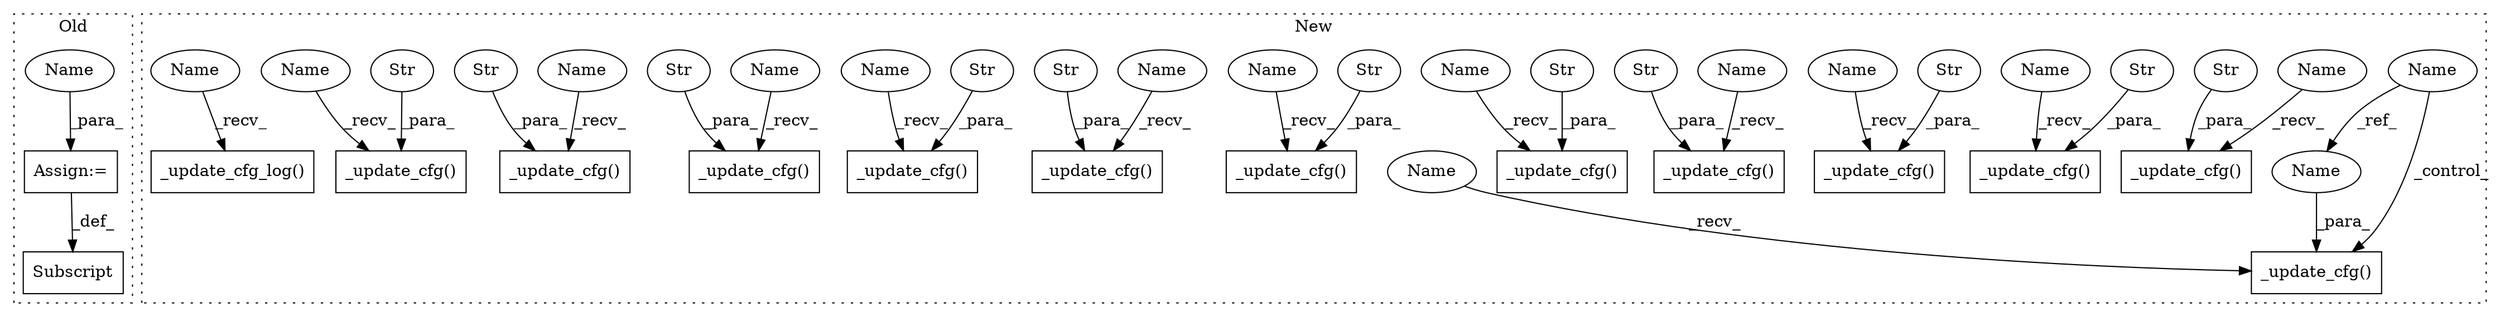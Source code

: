 digraph G {
subgraph cluster0 {
1 [label="Subscript" a="63" s="14086,0" l="17,0" shape="box"];
4 [label="Assign:=" a="68" s="14103" l="3" shape="box"];
42 [label="Name" a="87" s="14106" l="1" shape="ellipse"];
label = "Old";
style="dotted";
}
subgraph cluster1 {
2 [label="_update_cfg()" a="75" s="13224,13280" l="17,1" shape="box"];
3 [label="Str" a="66" s="13241" l="15" shape="ellipse"];
5 [label="_update_cfg_log()" a="75" s="14193" l="22" shape="box"];
6 [label="_update_cfg()" a="75" s="14161,14182" l="17,1" shape="box"];
7 [label="Name" a="87" s="14123" l="1" shape="ellipse"];
8 [label="_update_cfg()" a="75" s="13163,13214" l="17,1" shape="box"];
9 [label="Str" a="66" s="13180" l="13" shape="ellipse"];
10 [label="_update_cfg()" a="75" s="13793,13860" l="17,1" shape="box"];
11 [label="Str" a="66" s="13810" l="24" shape="ellipse"];
12 [label="_update_cfg()" a="75" s="13499,13572" l="17,1" shape="box"];
13 [label="Str" a="66" s="13516" l="30" shape="ellipse"];
14 [label="_update_cfg()" a="75" s="13870,13938" l="17,1" shape="box"];
15 [label="Str" a="66" s="13887" l="19" shape="ellipse"];
16 [label="_update_cfg()" a="75" s="13361,13415" l="17,1" shape="box"];
17 [label="Str" a="66" s="13378" l="19" shape="ellipse"];
18 [label="_update_cfg()" a="75" s="14022,14068" l="17,1" shape="box"];
19 [label="Str" a="66" s="14039" l="11" shape="ellipse"];
20 [label="_update_cfg()" a="75" s="13100,13153" l="17,1" shape="box"];
21 [label="Str" a="66" s="13117" l="12" shape="ellipse"];
22 [label="_update_cfg()" a="75" s="13668,13774" l="30,10" shape="box"];
23 [label="Str" a="66" s="13698" l="32" shape="ellipse"];
24 [label="_update_cfg()" a="75" s="13290,13351" l="17,1" shape="box"];
25 [label="Str" a="66" s="13307" l="21" shape="ellipse"];
26 [label="_update_cfg()" a="75" s="13948,14012" l="17,1" shape="box"];
27 [label="Str" a="66" s="13965" l="15" shape="ellipse"];
28 [label="Name" a="87" s="14181" l="1" shape="ellipse"];
29 [label="Name" a="87" s="14022" l="4" shape="ellipse"];
30 [label="Name" a="87" s="13361" l="4" shape="ellipse"];
31 [label="Name" a="87" s="13668" l="4" shape="ellipse"];
32 [label="Name" a="87" s="13793" l="4" shape="ellipse"];
33 [label="Name" a="87" s="13948" l="4" shape="ellipse"];
34 [label="Name" a="87" s="14161" l="4" shape="ellipse"];
35 [label="Name" a="87" s="13870" l="4" shape="ellipse"];
36 [label="Name" a="87" s="13290" l="4" shape="ellipse"];
37 [label="Name" a="87" s="13163" l="4" shape="ellipse"];
38 [label="Name" a="87" s="13499" l="4" shape="ellipse"];
39 [label="Name" a="87" s="13224" l="4" shape="ellipse"];
40 [label="Name" a="87" s="13100" l="4" shape="ellipse"];
41 [label="Name" a="87" s="14193" l="4" shape="ellipse"];
label = "New";
style="dotted";
}
3 -> 2 [label="_para_"];
4 -> 1 [label="_def_"];
7 -> 28 [label="_ref_"];
7 -> 6 [label="_control_"];
9 -> 8 [label="_para_"];
11 -> 10 [label="_para_"];
13 -> 12 [label="_para_"];
15 -> 14 [label="_para_"];
17 -> 16 [label="_para_"];
19 -> 18 [label="_para_"];
21 -> 20 [label="_para_"];
23 -> 22 [label="_para_"];
25 -> 24 [label="_para_"];
27 -> 26 [label="_para_"];
28 -> 6 [label="_para_"];
29 -> 18 [label="_recv_"];
30 -> 16 [label="_recv_"];
31 -> 22 [label="_recv_"];
32 -> 10 [label="_recv_"];
33 -> 26 [label="_recv_"];
34 -> 6 [label="_recv_"];
35 -> 14 [label="_recv_"];
36 -> 24 [label="_recv_"];
37 -> 8 [label="_recv_"];
38 -> 12 [label="_recv_"];
39 -> 2 [label="_recv_"];
40 -> 20 [label="_recv_"];
41 -> 5 [label="_recv_"];
42 -> 4 [label="_para_"];
}